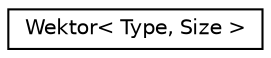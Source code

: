 digraph "Graficzna hierarchia klas"
{
  edge [fontname="Helvetica",fontsize="10",labelfontname="Helvetica",labelfontsize="10"];
  node [fontname="Helvetica",fontsize="10",shape=record];
  rankdir="LR";
  Node0 [label="Wektor\< Type, Size \>",height=0.2,width=0.4,color="black", fillcolor="white", style="filled",URL="$class_wektor.html",tooltip="Klasa modelujaca pojecie wektora przy pomocy tablicy jednowymiarowej, podstawa budowy pojecia macierz..."];
}
